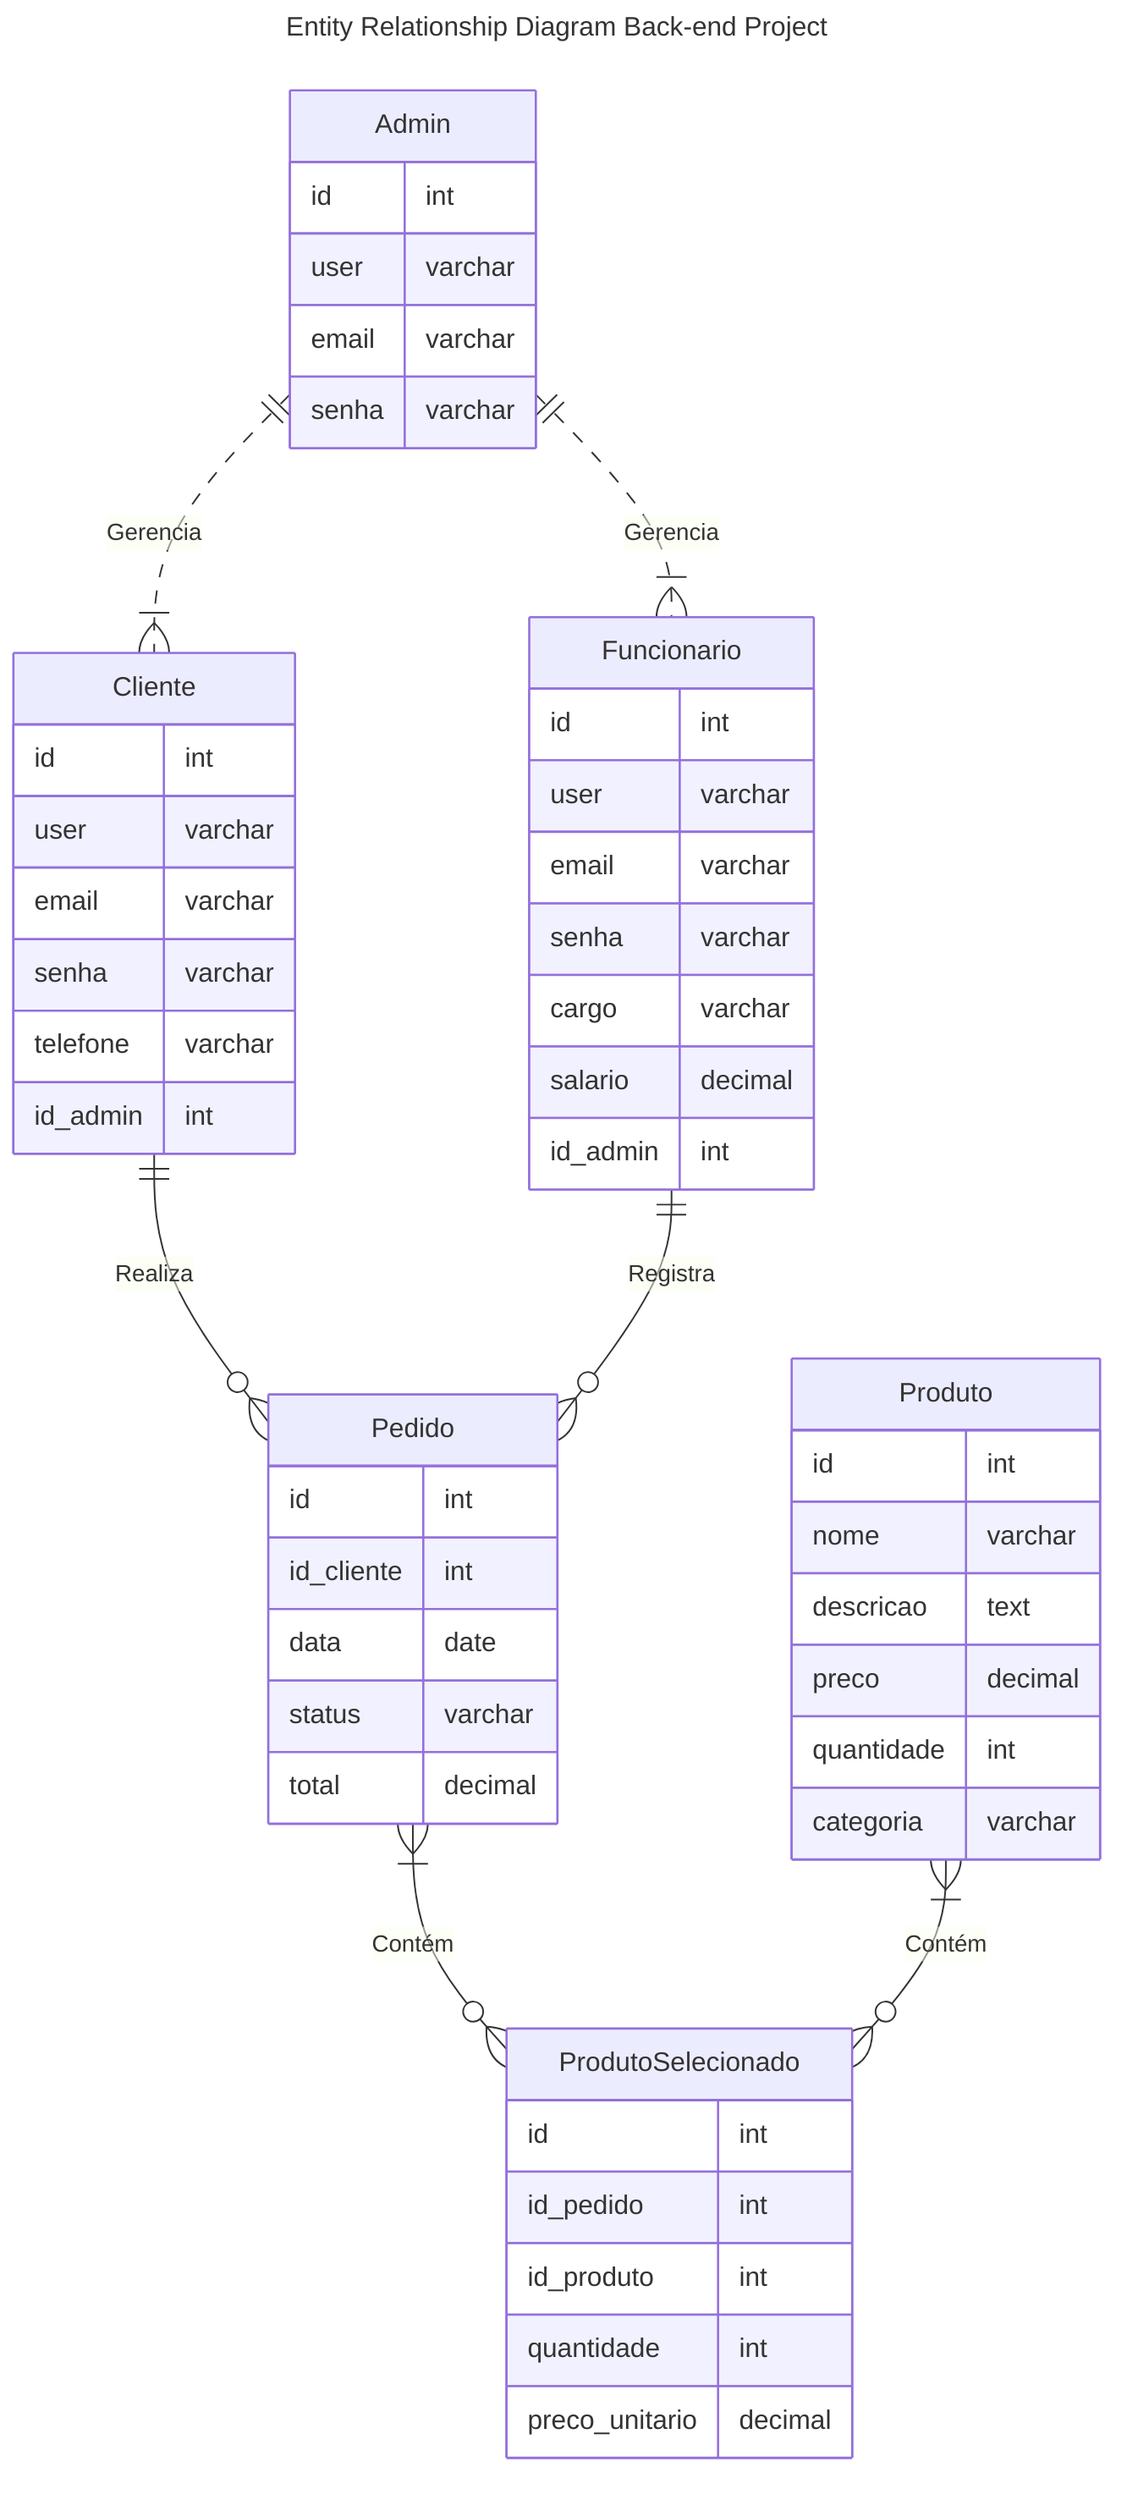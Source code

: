 ---
title: Entity Relationship Diagram Back-end Project
---
erDiagram
    Cliente {
      id int
      user varchar
      email varchar
      senha varchar
      telefone varchar
      id_admin int
    }

    Funcionario {
      id int
      user varchar
      email varchar
      senha varchar
      cargo varchar
      salario decimal
      id_admin int
    }

    Admin {
      id int
      user varchar
      email varchar
      senha varchar
    }

    Produto {
      id int
      nome varchar
      descricao text
      preco decimal
      quantidade int
      categoria varchar
    }

    Pedido {
      id int
      id_cliente int
      data date
      status varchar
      total decimal
    }

    ProdutoSelecionado {
      id int
      id_pedido int
      id_produto int
      quantidade int
      preco_unitario decimal
    }

    Cliente ||--o{ Pedido : "Realiza"
    Funcionario ||--o{ Pedido : "Registra"
    Pedido }|--o{ ProdutoSelecionado : "Contém"
    Produto }|--o{ ProdutoSelecionado : "Contém"
    Admin ||..|{ Funcionario : "Gerencia"
    Admin ||..|{ Cliente : "Gerencia"